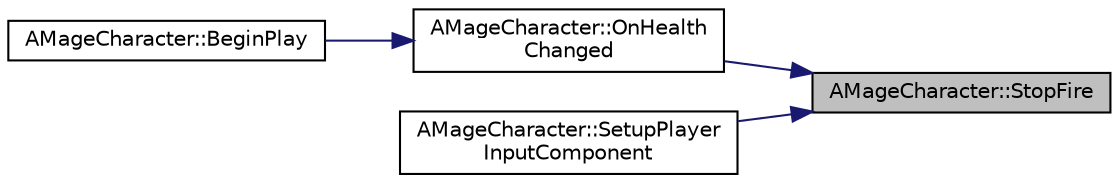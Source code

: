 digraph "AMageCharacter::StopFire"
{
 // LATEX_PDF_SIZE
  edge [fontname="Helvetica",fontsize="10",labelfontname="Helvetica",labelfontsize="10"];
  node [fontname="Helvetica",fontsize="10",shape=record];
  rankdir="RL";
  Node1 [label="AMageCharacter::StopFire",height=0.2,width=0.4,color="black", fillcolor="grey75", style="filled", fontcolor="black",tooltip=" "];
  Node1 -> Node2 [dir="back",color="midnightblue",fontsize="10",style="solid"];
  Node2 [label="AMageCharacter::OnHealth\lChanged",height=0.2,width=0.4,color="black", fillcolor="white", style="filled",URL="$class_a_mage_character.html#a553c5267331b953e4daf36801112b808",tooltip=" "];
  Node2 -> Node3 [dir="back",color="midnightblue",fontsize="10",style="solid"];
  Node3 [label="AMageCharacter::BeginPlay",height=0.2,width=0.4,color="black", fillcolor="white", style="filled",URL="$class_a_mage_character.html#a15ccc417629a3b690aeb9b0bf181dc4b",tooltip=" "];
  Node1 -> Node4 [dir="back",color="midnightblue",fontsize="10",style="solid"];
  Node4 [label="AMageCharacter::SetupPlayer\lInputComponent",height=0.2,width=0.4,color="black", fillcolor="white", style="filled",URL="$class_a_mage_character.html#a383940e122281866679cf669d3eb3d08",tooltip=" "];
}
